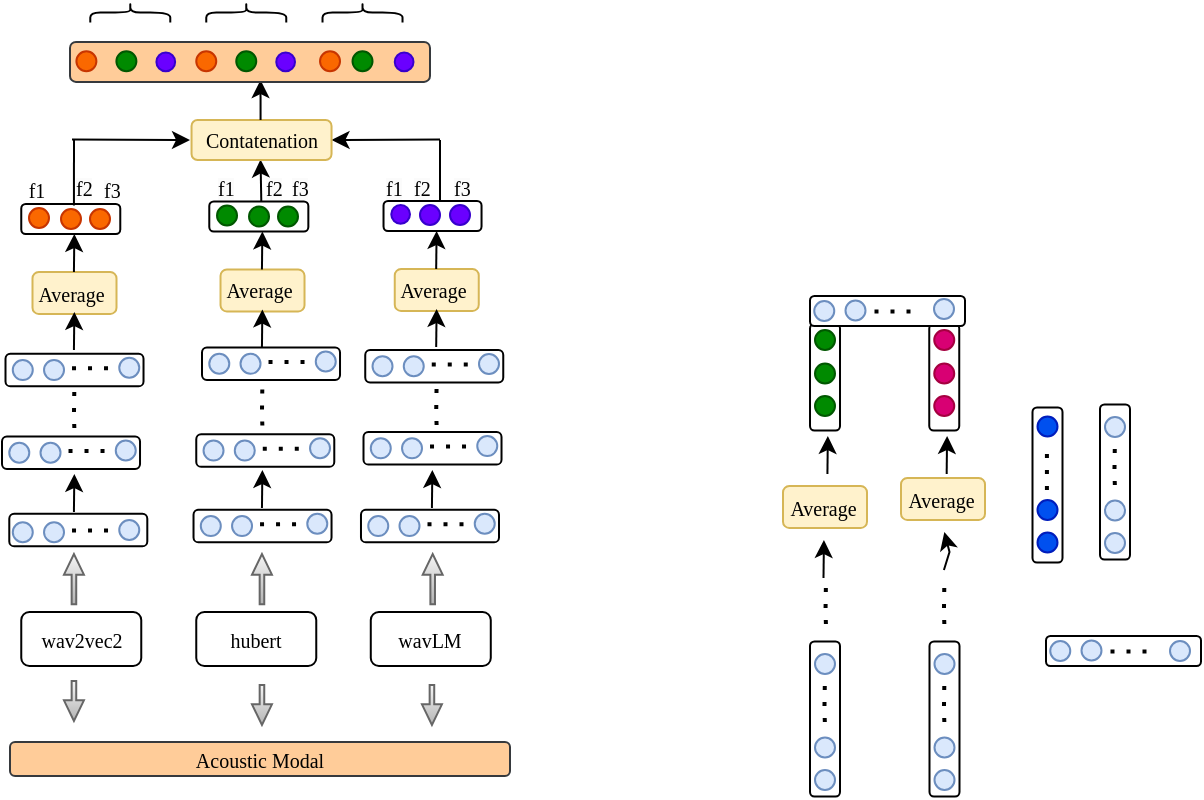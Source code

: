 <mxfile version="24.0.5" type="github">
  <diagram name="Page-1" id="3kp3wKmhMZSMGYWY6HW4">
    <mxGraphModel dx="1185" dy="662" grid="1" gridSize="10" guides="1" tooltips="1" connect="1" arrows="1" fold="1" page="1" pageScale="1" pageWidth="1169" pageHeight="827" math="0" shadow="0">
      <root>
        <mxCell id="0" />
        <mxCell id="1" parent="0" />
        <mxCell id="tpd2Hohb_Ew1OsaD90SN-1" value="&lt;font style=&quot;font-size: 10px;&quot; face=&quot;Georgia&quot;&gt;wav2vec2&lt;/font&gt;" style="rounded=1;whiteSpace=wrap;html=1;" vertex="1" parent="1">
          <mxGeometry x="165.63" y="526" width="60" height="27" as="geometry" />
        </mxCell>
        <mxCell id="tpd2Hohb_Ew1OsaD90SN-14" value="" style="rounded=1;whiteSpace=wrap;html=1;rotation=-90;" vertex="1" parent="1">
          <mxGeometry x="640" y="455" width="77.5" height="15" as="geometry" />
        </mxCell>
        <mxCell id="tpd2Hohb_Ew1OsaD90SN-15" value="" style="ellipse;whiteSpace=wrap;html=1;aspect=fixed;fillColor=#0050ef;strokeColor=#001DBC;fontColor=#ffffff;" vertex="1" parent="1">
          <mxGeometry x="673.75" y="428.25" width="10" height="10" as="geometry" />
        </mxCell>
        <mxCell id="tpd2Hohb_Ew1OsaD90SN-16" value="" style="ellipse;whiteSpace=wrap;html=1;aspect=fixed;fillColor=#0050ef;strokeColor=#001DBC;fontColor=#ffffff;" vertex="1" parent="1">
          <mxGeometry x="673.75" y="470" width="10" height="10" as="geometry" />
        </mxCell>
        <mxCell id="tpd2Hohb_Ew1OsaD90SN-17" value="" style="ellipse;whiteSpace=wrap;html=1;aspect=fixed;fillColor=#0050ef;strokeColor=#001DBC;fontColor=#ffffff;" vertex="1" parent="1">
          <mxGeometry x="673.75" y="486.25" width="10" height="10" as="geometry" />
        </mxCell>
        <mxCell id="tpd2Hohb_Ew1OsaD90SN-18" value="" style="endArrow=none;dashed=1;html=1;dashPattern=1 3;strokeWidth=2;rounded=0;" edge="1" parent="1">
          <mxGeometry width="50" height="50" relative="1" as="geometry">
            <mxPoint x="678.46" y="465" as="sourcePoint" />
            <mxPoint x="678.46" y="445" as="targetPoint" />
          </mxGeometry>
        </mxCell>
        <mxCell id="tpd2Hohb_Ew1OsaD90SN-35" value="" style="shape=flexArrow;endArrow=classic;html=1;rounded=0;startSize=2;endSize=3.109;targetPerimeterSpacing=0;sourcePerimeterSpacing=0;strokeWidth=1;fillColor=#f5f5f5;width=2.286;endWidth=6.694;strokeColor=#666666;gradientColor=#b3b3b3;" edge="1" parent="1">
          <mxGeometry width="50" height="50" relative="1" as="geometry">
            <mxPoint x="191.97" y="522.68" as="sourcePoint" />
            <mxPoint x="191.97" y="496.5" as="targetPoint" />
          </mxGeometry>
        </mxCell>
        <mxCell id="tpd2Hohb_Ew1OsaD90SN-38" value="" style="shape=flexArrow;endArrow=classic;html=1;rounded=0;startSize=2;endSize=3.109;targetPerimeterSpacing=0;sourcePerimeterSpacing=0;strokeWidth=1;fillColor=#f5f5f5;width=2.286;endWidth=6.694;strokeColor=#666666;gradientColor=#b3b3b3;" edge="1" parent="1">
          <mxGeometry width="50" height="50" relative="1" as="geometry">
            <mxPoint x="285.98" y="522.68" as="sourcePoint" />
            <mxPoint x="285.98" y="496.5" as="targetPoint" />
          </mxGeometry>
        </mxCell>
        <mxCell id="tpd2Hohb_Ew1OsaD90SN-39" value="" style="shape=flexArrow;endArrow=classic;html=1;rounded=0;startSize=2;endSize=3.109;targetPerimeterSpacing=0;sourcePerimeterSpacing=0;strokeWidth=1;fillColor=#f5f5f5;width=2.286;endWidth=6.694;strokeColor=#666666;gradientColor=#b3b3b3;" edge="1" parent="1">
          <mxGeometry width="50" height="50" relative="1" as="geometry">
            <mxPoint x="371.34" y="522.68" as="sourcePoint" />
            <mxPoint x="371.34" y="496.5" as="targetPoint" />
          </mxGeometry>
        </mxCell>
        <mxCell id="tpd2Hohb_Ew1OsaD90SN-46" value="" style="rounded=1;whiteSpace=wrap;html=1;rotation=-90;" vertex="1" parent="1">
          <mxGeometry x="673.75" y="453.5" width="77.5" height="15" as="geometry" />
        </mxCell>
        <mxCell id="tpd2Hohb_Ew1OsaD90SN-47" value="" style="ellipse;whiteSpace=wrap;html=1;aspect=fixed;fillColor=#dae8fc;strokeColor=#6c8ebf;" vertex="1" parent="1">
          <mxGeometry x="707.5" y="428.5" width="10" height="10" as="geometry" />
        </mxCell>
        <mxCell id="tpd2Hohb_Ew1OsaD90SN-48" value="" style="ellipse;whiteSpace=wrap;html=1;aspect=fixed;fillColor=#dae8fc;strokeColor=#6c8ebf;" vertex="1" parent="1">
          <mxGeometry x="707.5" y="470.25" width="10" height="10" as="geometry" />
        </mxCell>
        <mxCell id="tpd2Hohb_Ew1OsaD90SN-49" value="" style="ellipse;whiteSpace=wrap;html=1;aspect=fixed;fillColor=#dae8fc;strokeColor=#6c8ebf;" vertex="1" parent="1">
          <mxGeometry x="707.5" y="486.5" width="10" height="10" as="geometry" />
        </mxCell>
        <mxCell id="tpd2Hohb_Ew1OsaD90SN-50" value="" style="endArrow=none;dashed=1;html=1;dashPattern=1 3;strokeWidth=2;rounded=0;" edge="1" parent="1">
          <mxGeometry width="50" height="50" relative="1" as="geometry">
            <mxPoint x="712.42" y="462.5" as="sourcePoint" />
            <mxPoint x="712.42" y="442.5" as="targetPoint" />
            <Array as="points">
              <mxPoint x="712.21" y="456.5" />
            </Array>
          </mxGeometry>
        </mxCell>
        <mxCell id="tpd2Hohb_Ew1OsaD90SN-51" value="" style="rounded=1;whiteSpace=wrap;html=1;rotation=-90;" vertex="1" parent="1">
          <mxGeometry x="528.75" y="572" width="77.5" height="15" as="geometry" />
        </mxCell>
        <mxCell id="tpd2Hohb_Ew1OsaD90SN-52" value="" style="ellipse;whiteSpace=wrap;html=1;aspect=fixed;fillColor=#dae8fc;strokeColor=#6c8ebf;" vertex="1" parent="1">
          <mxGeometry x="562.5" y="547" width="10" height="10" as="geometry" />
        </mxCell>
        <mxCell id="tpd2Hohb_Ew1OsaD90SN-53" value="" style="ellipse;whiteSpace=wrap;html=1;aspect=fixed;fillColor=#dae8fc;strokeColor=#6c8ebf;" vertex="1" parent="1">
          <mxGeometry x="562.5" y="588.75" width="10" height="10" as="geometry" />
        </mxCell>
        <mxCell id="tpd2Hohb_Ew1OsaD90SN-54" value="" style="ellipse;whiteSpace=wrap;html=1;aspect=fixed;fillColor=#dae8fc;strokeColor=#6c8ebf;" vertex="1" parent="1">
          <mxGeometry x="562.5" y="605" width="10" height="10" as="geometry" />
        </mxCell>
        <mxCell id="tpd2Hohb_Ew1OsaD90SN-55" value="" style="endArrow=none;dashed=1;html=1;dashPattern=1 3;strokeWidth=2;rounded=0;" edge="1" parent="1">
          <mxGeometry width="50" height="50" relative="1" as="geometry">
            <mxPoint x="567.42" y="581" as="sourcePoint" />
            <mxPoint x="567.42" y="561" as="targetPoint" />
            <Array as="points">
              <mxPoint x="567.21" y="575" />
            </Array>
          </mxGeometry>
        </mxCell>
        <mxCell id="tpd2Hohb_Ew1OsaD90SN-56" value="" style="rounded=1;whiteSpace=wrap;html=1;rotation=-90;" vertex="1" parent="1">
          <mxGeometry x="588.5" y="572" width="77.5" height="15" as="geometry" />
        </mxCell>
        <mxCell id="tpd2Hohb_Ew1OsaD90SN-57" value="" style="ellipse;whiteSpace=wrap;html=1;aspect=fixed;fillColor=#dae8fc;strokeColor=#6c8ebf;" vertex="1" parent="1">
          <mxGeometry x="622.25" y="547" width="10" height="10" as="geometry" />
        </mxCell>
        <mxCell id="tpd2Hohb_Ew1OsaD90SN-58" value="" style="ellipse;whiteSpace=wrap;html=1;aspect=fixed;fillColor=#dae8fc;strokeColor=#6c8ebf;" vertex="1" parent="1">
          <mxGeometry x="622.25" y="588.75" width="10" height="10" as="geometry" />
        </mxCell>
        <mxCell id="tpd2Hohb_Ew1OsaD90SN-59" value="" style="ellipse;whiteSpace=wrap;html=1;aspect=fixed;fillColor=#dae8fc;strokeColor=#6c8ebf;" vertex="1" parent="1">
          <mxGeometry x="622.25" y="605" width="10" height="10" as="geometry" />
        </mxCell>
        <mxCell id="tpd2Hohb_Ew1OsaD90SN-60" value="" style="endArrow=none;dashed=1;html=1;dashPattern=1 3;strokeWidth=2;rounded=0;" edge="1" parent="1">
          <mxGeometry width="50" height="50" relative="1" as="geometry">
            <mxPoint x="627.17" y="581" as="sourcePoint" />
            <mxPoint x="627.17" y="561" as="targetPoint" />
            <Array as="points">
              <mxPoint x="626.96" y="575" />
            </Array>
          </mxGeometry>
        </mxCell>
        <mxCell id="tpd2Hohb_Ew1OsaD90SN-63" value="&lt;font style=&quot;font-size: 10px;&quot; face=&quot;Georgia&quot;&gt;Acoustic Modal&lt;/font&gt;" style="rounded=1;whiteSpace=wrap;html=1;fillColor=#ffcc99;strokeColor=#36393d;" vertex="1" parent="1">
          <mxGeometry x="160" y="591" width="250" height="17" as="geometry" />
        </mxCell>
        <mxCell id="tpd2Hohb_Ew1OsaD90SN-64" value="" style="shape=flexArrow;endArrow=classic;html=1;rounded=0;startSize=2;endSize=3.109;targetPerimeterSpacing=0;sourcePerimeterSpacing=0;strokeWidth=1;fillColor=#f5f5f5;width=2.286;endWidth=6.694;strokeColor=#666666;gradientColor=#b3b3b3;" edge="1" parent="1">
          <mxGeometry width="50" height="50" relative="1" as="geometry">
            <mxPoint x="191.97" y="560" as="sourcePoint" />
            <mxPoint x="191.97" y="581" as="targetPoint" />
          </mxGeometry>
        </mxCell>
        <mxCell id="tpd2Hohb_Ew1OsaD90SN-65" value="" style="shape=flexArrow;endArrow=classic;html=1;rounded=0;startSize=2;endSize=3.109;targetPerimeterSpacing=0;sourcePerimeterSpacing=0;strokeWidth=1;fillColor=#f5f5f5;width=2.286;endWidth=6.694;strokeColor=#666666;gradientColor=#b3b3b3;" edge="1" parent="1">
          <mxGeometry width="50" height="50" relative="1" as="geometry">
            <mxPoint x="285.98" y="562" as="sourcePoint" />
            <mxPoint x="285.98" y="583" as="targetPoint" />
          </mxGeometry>
        </mxCell>
        <mxCell id="tpd2Hohb_Ew1OsaD90SN-66" value="" style="shape=flexArrow;endArrow=classic;html=1;rounded=0;startSize=2;endSize=3.109;targetPerimeterSpacing=0;sourcePerimeterSpacing=0;strokeWidth=1;fillColor=#f5f5f5;width=2.286;endWidth=6.694;strokeColor=#666666;gradientColor=#b3b3b3;" edge="1" parent="1">
          <mxGeometry width="50" height="50" relative="1" as="geometry">
            <mxPoint x="370.97" y="562" as="sourcePoint" />
            <mxPoint x="370.97" y="583" as="targetPoint" />
          </mxGeometry>
        </mxCell>
        <mxCell id="tpd2Hohb_Ew1OsaD90SN-67" value="" style="endArrow=classic;html=1;rounded=0;" edge="1" parent="1">
          <mxGeometry width="50" height="50" relative="1" as="geometry">
            <mxPoint x="191.96" y="476" as="sourcePoint" />
            <mxPoint x="192.17" y="457" as="targetPoint" />
          </mxGeometry>
        </mxCell>
        <mxCell id="tpd2Hohb_Ew1OsaD90SN-70" value="" style="endArrow=none;dashed=1;html=1;dashPattern=1 3;strokeWidth=2;rounded=0;" edge="1" parent="1">
          <mxGeometry width="50" height="50" relative="1" as="geometry">
            <mxPoint x="192.17" y="434" as="sourcePoint" />
            <mxPoint x="192.17" y="414" as="targetPoint" />
            <Array as="points">
              <mxPoint x="191.96" y="428" />
            </Array>
          </mxGeometry>
        </mxCell>
        <mxCell id="tpd2Hohb_Ew1OsaD90SN-71" value="" style="endArrow=none;dashed=1;html=1;dashPattern=1 3;strokeWidth=2;rounded=0;" edge="1" parent="1">
          <mxGeometry width="50" height="50" relative="1" as="geometry">
            <mxPoint x="567.96" y="532" as="sourcePoint" />
            <mxPoint x="567.96" y="512" as="targetPoint" />
            <Array as="points">
              <mxPoint x="567.75" y="526" />
            </Array>
          </mxGeometry>
        </mxCell>
        <mxCell id="tpd2Hohb_Ew1OsaD90SN-72" value="" style="endArrow=none;dashed=1;html=1;dashPattern=1 3;strokeWidth=2;rounded=0;" edge="1" parent="1">
          <mxGeometry width="50" height="50" relative="1" as="geometry">
            <mxPoint x="627.17" y="532" as="sourcePoint" />
            <mxPoint x="627.17" y="512" as="targetPoint" />
            <Array as="points">
              <mxPoint x="626.96" y="526" />
            </Array>
          </mxGeometry>
        </mxCell>
        <mxCell id="tpd2Hohb_Ew1OsaD90SN-75" value="&lt;font style=&quot;font-size: 10px;&quot; face=&quot;Georgia&quot;&gt;Average&amp;nbsp;&lt;/font&gt;" style="rounded=1;whiteSpace=wrap;html=1;fillColor=#fff2cc;strokeColor=#d6b656;" vertex="1" parent="1">
          <mxGeometry x="171.25" y="356" width="42" height="21" as="geometry" />
        </mxCell>
        <mxCell id="tpd2Hohb_Ew1OsaD90SN-76" value="" style="endArrow=classic;html=1;rounded=0;" edge="1" parent="1">
          <mxGeometry width="50" height="50" relative="1" as="geometry">
            <mxPoint x="191.96" y="395" as="sourcePoint" />
            <mxPoint x="192.17" y="376" as="targetPoint" />
          </mxGeometry>
        </mxCell>
        <mxCell id="tpd2Hohb_Ew1OsaD90SN-77" value="" style="endArrow=classic;html=1;rounded=0;" edge="1" parent="1">
          <mxGeometry width="50" height="50" relative="1" as="geometry">
            <mxPoint x="566.75" y="509" as="sourcePoint" />
            <mxPoint x="566.96" y="490" as="targetPoint" />
          </mxGeometry>
        </mxCell>
        <mxCell id="tpd2Hohb_Ew1OsaD90SN-78" value="" style="endArrow=classic;html=1;rounded=0;" edge="1" parent="1">
          <mxGeometry width="50" height="50" relative="1" as="geometry">
            <mxPoint x="626.96" y="505" as="sourcePoint" />
            <mxPoint x="627.17" y="486" as="targetPoint" />
            <Array as="points">
              <mxPoint x="629.75" y="496" />
            </Array>
          </mxGeometry>
        </mxCell>
        <mxCell id="tpd2Hohb_Ew1OsaD90SN-79" value="&lt;font style=&quot;font-size: 10px;&quot; face=&quot;Georgia&quot;&gt;Average&amp;nbsp;&lt;/font&gt;" style="rounded=1;whiteSpace=wrap;html=1;fillColor=#fff2cc;strokeColor=#d6b656;" vertex="1" parent="1">
          <mxGeometry x="546.5" y="463" width="42" height="21" as="geometry" />
        </mxCell>
        <mxCell id="tpd2Hohb_Ew1OsaD90SN-80" value="&lt;font style=&quot;font-size: 10px;&quot; face=&quot;Georgia&quot;&gt;Average&amp;nbsp;&lt;/font&gt;" style="rounded=1;whiteSpace=wrap;html=1;fillColor=#fff2cc;strokeColor=#d6b656;" vertex="1" parent="1">
          <mxGeometry x="605.5" y="459" width="42" height="21" as="geometry" />
        </mxCell>
        <mxCell id="tpd2Hohb_Ew1OsaD90SN-86" value="" style="rounded=1;whiteSpace=wrap;html=1;rotation=-180;" vertex="1" parent="1">
          <mxGeometry x="165.63" y="322" width="49.51" height="15" as="geometry" />
        </mxCell>
        <mxCell id="tpd2Hohb_Ew1OsaD90SN-87" value="" style="ellipse;whiteSpace=wrap;html=1;aspect=fixed;fillColor=#fa6800;strokeColor=#C73500;fontColor=#000000;" vertex="1" parent="1">
          <mxGeometry x="200" y="324.5" width="10" height="10" as="geometry" />
        </mxCell>
        <mxCell id="tpd2Hohb_Ew1OsaD90SN-88" value="" style="ellipse;whiteSpace=wrap;html=1;aspect=fixed;fillColor=#fa6800;strokeColor=#C73500;fontColor=#000000;" vertex="1" parent="1">
          <mxGeometry x="185.5" y="324.5" width="10" height="10" as="geometry" />
        </mxCell>
        <mxCell id="tpd2Hohb_Ew1OsaD90SN-89" value="" style="ellipse;whiteSpace=wrap;html=1;aspect=fixed;fillColor=#fa6800;strokeColor=#C73500;fontColor=#000000;" vertex="1" parent="1">
          <mxGeometry x="169.5" y="324" width="10" height="10" as="geometry" />
        </mxCell>
        <mxCell id="tpd2Hohb_Ew1OsaD90SN-92" value="" style="endArrow=classic;html=1;rounded=0;" edge="1" parent="1">
          <mxGeometry width="50" height="50" relative="1" as="geometry">
            <mxPoint x="191.96" y="356" as="sourcePoint" />
            <mxPoint x="192.17" y="337" as="targetPoint" />
          </mxGeometry>
        </mxCell>
        <mxCell id="tpd2Hohb_Ew1OsaD90SN-93" value="" style="rounded=1;whiteSpace=wrap;html=1;rotation=-90;" vertex="1" parent="1">
          <mxGeometry x="540.88" y="401.13" width="53.25" height="15" as="geometry" />
        </mxCell>
        <mxCell id="tpd2Hohb_Ew1OsaD90SN-94" value="" style="ellipse;whiteSpace=wrap;html=1;aspect=fixed;fillColor=#008a00;strokeColor=#005700;fontColor=#ffffff;" vertex="1" parent="1">
          <mxGeometry x="562.5" y="385" width="10" height="10" as="geometry" />
        </mxCell>
        <mxCell id="tpd2Hohb_Ew1OsaD90SN-95" value="" style="ellipse;whiteSpace=wrap;html=1;aspect=fixed;fillColor=#008a00;strokeColor=#005700;fontColor=#ffffff;" vertex="1" parent="1">
          <mxGeometry x="562.5" y="401.75" width="10" height="10" as="geometry" />
        </mxCell>
        <mxCell id="tpd2Hohb_Ew1OsaD90SN-96" value="" style="ellipse;whiteSpace=wrap;html=1;aspect=fixed;fillColor=#008a00;strokeColor=#005700;fontColor=#ffffff;" vertex="1" parent="1">
          <mxGeometry x="562.5" y="418" width="10" height="10" as="geometry" />
        </mxCell>
        <mxCell id="tpd2Hohb_Ew1OsaD90SN-97" value="" style="endArrow=classic;html=1;rounded=0;" edge="1" parent="1">
          <mxGeometry width="50" height="50" relative="1" as="geometry">
            <mxPoint x="568.71" y="457" as="sourcePoint" />
            <mxPoint x="568.92" y="438" as="targetPoint" />
          </mxGeometry>
        </mxCell>
        <mxCell id="tpd2Hohb_Ew1OsaD90SN-98" value="" style="rounded=1;whiteSpace=wrap;html=1;rotation=-90;" vertex="1" parent="1">
          <mxGeometry x="600.5" y="401.13" width="53.25" height="15" as="geometry" />
        </mxCell>
        <mxCell id="tpd2Hohb_Ew1OsaD90SN-99" value="" style="ellipse;whiteSpace=wrap;html=1;aspect=fixed;fillColor=#d80073;strokeColor=#A50040;fontColor=#ffffff;" vertex="1" parent="1">
          <mxGeometry x="622.12" y="385" width="10" height="10" as="geometry" />
        </mxCell>
        <mxCell id="tpd2Hohb_Ew1OsaD90SN-100" value="" style="ellipse;whiteSpace=wrap;html=1;aspect=fixed;fillColor=#d80073;strokeColor=#A50040;fontColor=#ffffff;" vertex="1" parent="1">
          <mxGeometry x="622.12" y="401.75" width="10" height="10" as="geometry" />
        </mxCell>
        <mxCell id="tpd2Hohb_Ew1OsaD90SN-101" value="" style="ellipse;whiteSpace=wrap;html=1;aspect=fixed;fillColor=#d80073;strokeColor=#A50040;fontColor=#ffffff;" vertex="1" parent="1">
          <mxGeometry x="622.12" y="418" width="10" height="10" as="geometry" />
        </mxCell>
        <mxCell id="tpd2Hohb_Ew1OsaD90SN-102" value="" style="endArrow=classic;html=1;rounded=0;" edge="1" parent="1">
          <mxGeometry width="50" height="50" relative="1" as="geometry">
            <mxPoint x="628.33" y="457" as="sourcePoint" />
            <mxPoint x="628.54" y="438" as="targetPoint" />
          </mxGeometry>
        </mxCell>
        <mxCell id="tpd2Hohb_Ew1OsaD90SN-128" value="&lt;font style=&quot;font-size: 10px;&quot; face=&quot;Georgia&quot;&gt;hubert&lt;/font&gt;" style="rounded=1;whiteSpace=wrap;html=1;" vertex="1" parent="1">
          <mxGeometry x="253.13" y="526" width="60" height="27" as="geometry" />
        </mxCell>
        <mxCell id="tpd2Hohb_Ew1OsaD90SN-129" value="&lt;font style=&quot;font-size: 10px;&quot; face=&quot;Georgia&quot;&gt;wavLM&lt;/font&gt;" style="rounded=1;whiteSpace=wrap;html=1;" vertex="1" parent="1">
          <mxGeometry x="340.39" y="526" width="60" height="27" as="geometry" />
        </mxCell>
        <mxCell id="tpd2Hohb_Ew1OsaD90SN-135" value="" style="rounded=1;whiteSpace=wrap;html=1;rotation=0;" vertex="1" parent="1">
          <mxGeometry x="678" y="538" width="77.5" height="15" as="geometry" />
        </mxCell>
        <mxCell id="tpd2Hohb_Ew1OsaD90SN-136" value="" style="ellipse;whiteSpace=wrap;html=1;aspect=fixed;fillColor=#dae8fc;strokeColor=#6c8ebf;" vertex="1" parent="1">
          <mxGeometry x="740" y="540.5" width="10" height="10" as="geometry" />
        </mxCell>
        <mxCell id="tpd2Hohb_Ew1OsaD90SN-137" value="" style="ellipse;whiteSpace=wrap;html=1;aspect=fixed;fillColor=#dae8fc;strokeColor=#6c8ebf;" vertex="1" parent="1">
          <mxGeometry x="695.75" y="540.25" width="10" height="10" as="geometry" />
        </mxCell>
        <mxCell id="tpd2Hohb_Ew1OsaD90SN-138" value="" style="ellipse;whiteSpace=wrap;html=1;aspect=fixed;fillColor=#dae8fc;strokeColor=#6c8ebf;" vertex="1" parent="1">
          <mxGeometry x="680.13" y="540.5" width="10" height="10" as="geometry" />
        </mxCell>
        <mxCell id="tpd2Hohb_Ew1OsaD90SN-139" value="" style="endArrow=none;dashed=1;html=1;dashPattern=1 3;strokeWidth=2;rounded=0;" edge="1" parent="1">
          <mxGeometry width="50" height="50" relative="1" as="geometry">
            <mxPoint x="728.25" y="545.71" as="sourcePoint" />
            <mxPoint x="708.25" y="545.71" as="targetPoint" />
            <Array as="points">
              <mxPoint x="728.25" y="545.21" />
            </Array>
          </mxGeometry>
        </mxCell>
        <mxCell id="tpd2Hohb_Ew1OsaD90SN-141" value="" style="endArrow=none;dashed=1;html=1;dashPattern=1 3;strokeWidth=2;rounded=0;" edge="1" parent="1">
          <mxGeometry width="50" height="50" relative="1" as="geometry">
            <mxPoint x="286.18" y="432.75" as="sourcePoint" />
            <mxPoint x="286.18" y="412.75" as="targetPoint" />
            <Array as="points">
              <mxPoint x="285.97" y="426.75" />
            </Array>
          </mxGeometry>
        </mxCell>
        <mxCell id="tpd2Hohb_Ew1OsaD90SN-142" value="&lt;font style=&quot;font-size: 10px;&quot; face=&quot;Georgia&quot;&gt;Average&amp;nbsp;&lt;/font&gt;" style="rounded=1;whiteSpace=wrap;html=1;fillColor=#fff2cc;strokeColor=#d6b656;" vertex="1" parent="1">
          <mxGeometry x="265.26" y="354.75" width="42" height="21" as="geometry" />
        </mxCell>
        <mxCell id="tpd2Hohb_Ew1OsaD90SN-143" value="" style="endArrow=classic;html=1;rounded=0;" edge="1" parent="1">
          <mxGeometry width="50" height="50" relative="1" as="geometry">
            <mxPoint x="285.97" y="393.75" as="sourcePoint" />
            <mxPoint x="286.18" y="374.75" as="targetPoint" />
          </mxGeometry>
        </mxCell>
        <mxCell id="tpd2Hohb_Ew1OsaD90SN-144" value="" style="rounded=1;whiteSpace=wrap;html=1;rotation=-180;" vertex="1" parent="1">
          <mxGeometry x="259.64" y="320.75" width="49.53" height="15" as="geometry" />
        </mxCell>
        <mxCell id="tpd2Hohb_Ew1OsaD90SN-145" value="" style="ellipse;whiteSpace=wrap;html=1;aspect=fixed;fillColor=#008a00;strokeColor=#005700;fontColor=#ffffff;" vertex="1" parent="1">
          <mxGeometry x="294" y="323.25" width="10" height="10" as="geometry" />
        </mxCell>
        <mxCell id="tpd2Hohb_Ew1OsaD90SN-146" value="" style="ellipse;whiteSpace=wrap;html=1;aspect=fixed;fillColor=#008a00;strokeColor=#005700;fontColor=#ffffff;" vertex="1" parent="1">
          <mxGeometry x="279.51" y="323.25" width="10" height="10" as="geometry" />
        </mxCell>
        <mxCell id="tpd2Hohb_Ew1OsaD90SN-147" value="" style="ellipse;whiteSpace=wrap;html=1;aspect=fixed;fillColor=#008a00;strokeColor=#005700;fontColor=#ffffff;" vertex="1" parent="1">
          <mxGeometry x="263.51" y="322.75" width="10" height="10" as="geometry" />
        </mxCell>
        <mxCell id="tpd2Hohb_Ew1OsaD90SN-148" value="" style="endArrow=classic;html=1;rounded=0;" edge="1" parent="1">
          <mxGeometry width="50" height="50" relative="1" as="geometry">
            <mxPoint x="285.97" y="354.75" as="sourcePoint" />
            <mxPoint x="286.18" y="335.75" as="targetPoint" />
          </mxGeometry>
        </mxCell>
        <mxCell id="tpd2Hohb_Ew1OsaD90SN-154" value="" style="rounded=1;whiteSpace=wrap;html=1;rotation=0;" vertex="1" parent="1">
          <mxGeometry x="256" y="393.75" width="69.01" height="16.25" as="geometry" />
        </mxCell>
        <mxCell id="tpd2Hohb_Ew1OsaD90SN-155" value="" style="ellipse;whiteSpace=wrap;html=1;aspect=fixed;fillColor=#dae8fc;strokeColor=#6c8ebf;" vertex="1" parent="1">
          <mxGeometry x="312.88" y="395.75" width="10" height="10" as="geometry" />
        </mxCell>
        <mxCell id="tpd2Hohb_Ew1OsaD90SN-156" value="" style="ellipse;whiteSpace=wrap;html=1;aspect=fixed;fillColor=#dae8fc;strokeColor=#6c8ebf;" vertex="1" parent="1">
          <mxGeometry x="275.26" y="396.88" width="10" height="10" as="geometry" />
        </mxCell>
        <mxCell id="tpd2Hohb_Ew1OsaD90SN-157" value="" style="ellipse;whiteSpace=wrap;html=1;aspect=fixed;fillColor=#dae8fc;strokeColor=#6c8ebf;" vertex="1" parent="1">
          <mxGeometry x="259.64" y="396.88" width="10" height="10" as="geometry" />
        </mxCell>
        <mxCell id="tpd2Hohb_Ew1OsaD90SN-158" value="" style="endArrow=none;dashed=1;html=1;dashPattern=1 3;strokeWidth=2;rounded=0;" edge="1" parent="1">
          <mxGeometry width="50" height="50" relative="1" as="geometry">
            <mxPoint x="307.26" y="400.96" as="sourcePoint" />
            <mxPoint x="287.26" y="400.96" as="targetPoint" />
            <Array as="points">
              <mxPoint x="307.26" y="400.46" />
            </Array>
          </mxGeometry>
        </mxCell>
        <mxCell id="tpd2Hohb_Ew1OsaD90SN-161" value="" style="endArrow=none;dashed=1;html=1;dashPattern=1 3;strokeWidth=2;rounded=0;" edge="1" parent="1">
          <mxGeometry width="50" height="50" relative="1" as="geometry">
            <mxPoint x="373.3" y="432.5" as="sourcePoint" />
            <mxPoint x="373.3" y="412.5" as="targetPoint" />
            <Array as="points">
              <mxPoint x="373.09" y="426.5" />
            </Array>
          </mxGeometry>
        </mxCell>
        <mxCell id="tpd2Hohb_Ew1OsaD90SN-162" value="&lt;font style=&quot;font-size: 10px;&quot; face=&quot;Georgia&quot;&gt;Average&amp;nbsp;&lt;/font&gt;" style="rounded=1;whiteSpace=wrap;html=1;fillColor=#fff2cc;strokeColor=#d6b656;" vertex="1" parent="1">
          <mxGeometry x="352.38" y="354.5" width="42" height="21" as="geometry" />
        </mxCell>
        <mxCell id="tpd2Hohb_Ew1OsaD90SN-163" value="" style="endArrow=classic;html=1;rounded=0;" edge="1" parent="1">
          <mxGeometry width="50" height="50" relative="1" as="geometry">
            <mxPoint x="373.09" y="393.5" as="sourcePoint" />
            <mxPoint x="373.3" y="374.5" as="targetPoint" />
          </mxGeometry>
        </mxCell>
        <mxCell id="tpd2Hohb_Ew1OsaD90SN-164" value="" style="rounded=1;whiteSpace=wrap;html=1;rotation=-180;" vertex="1" parent="1">
          <mxGeometry x="346.76" y="320.5" width="49.01" height="15" as="geometry" />
        </mxCell>
        <mxCell id="tpd2Hohb_Ew1OsaD90SN-165" value="" style="ellipse;whiteSpace=wrap;html=1;aspect=fixed;fillColor=#6a00ff;strokeColor=#3700CC;fontColor=#ffffff;" vertex="1" parent="1">
          <mxGeometry x="380" y="322.5" width="10" height="10" as="geometry" />
        </mxCell>
        <mxCell id="tpd2Hohb_Ew1OsaD90SN-166" value="" style="ellipse;whiteSpace=wrap;html=1;aspect=fixed;fillColor=#6a00ff;strokeColor=#3700CC;fontColor=#ffffff;" vertex="1" parent="1">
          <mxGeometry x="365" y="322.5" width="10" height="10" as="geometry" />
        </mxCell>
        <mxCell id="tpd2Hohb_Ew1OsaD90SN-167" value="" style="ellipse;whiteSpace=wrap;html=1;aspect=fixed;fillColor=#6a00ff;strokeColor=#3700CC;fontColor=#ffffff;" vertex="1" parent="1">
          <mxGeometry x="350.63" y="322.5" width="9.37" height="9.37" as="geometry" />
        </mxCell>
        <mxCell id="tpd2Hohb_Ew1OsaD90SN-168" value="" style="endArrow=classic;html=1;rounded=0;" edge="1" parent="1">
          <mxGeometry width="50" height="50" relative="1" as="geometry">
            <mxPoint x="373.09" y="354.5" as="sourcePoint" />
            <mxPoint x="373.3" y="335.5" as="targetPoint" />
          </mxGeometry>
        </mxCell>
        <mxCell id="tpd2Hohb_Ew1OsaD90SN-174" value="" style="rounded=1;whiteSpace=wrap;html=1;rotation=0;" vertex="1" parent="1">
          <mxGeometry x="560" y="368" width="77.5" height="15" as="geometry" />
        </mxCell>
        <mxCell id="tpd2Hohb_Ew1OsaD90SN-175" value="" style="ellipse;whiteSpace=wrap;html=1;aspect=fixed;fillColor=#dae8fc;strokeColor=#6c8ebf;" vertex="1" parent="1">
          <mxGeometry x="622" y="369.5" width="10" height="10" as="geometry" />
        </mxCell>
        <mxCell id="tpd2Hohb_Ew1OsaD90SN-176" value="" style="ellipse;whiteSpace=wrap;html=1;aspect=fixed;fillColor=#dae8fc;strokeColor=#6c8ebf;" vertex="1" parent="1">
          <mxGeometry x="577.75" y="370.25" width="10" height="10" as="geometry" />
        </mxCell>
        <mxCell id="tpd2Hohb_Ew1OsaD90SN-177" value="" style="ellipse;whiteSpace=wrap;html=1;aspect=fixed;fillColor=#dae8fc;strokeColor=#6c8ebf;" vertex="1" parent="1">
          <mxGeometry x="562.13" y="370.5" width="10" height="10" as="geometry" />
        </mxCell>
        <mxCell id="tpd2Hohb_Ew1OsaD90SN-178" value="" style="endArrow=none;dashed=1;html=1;dashPattern=1 3;strokeWidth=2;rounded=0;" edge="1" parent="1">
          <mxGeometry width="50" height="50" relative="1" as="geometry">
            <mxPoint x="610.25" y="375.71" as="sourcePoint" />
            <mxPoint x="590.25" y="375.71" as="targetPoint" />
            <Array as="points">
              <mxPoint x="610.25" y="375.21" />
            </Array>
          </mxGeometry>
        </mxCell>
        <mxCell id="tpd2Hohb_Ew1OsaD90SN-179" value="" style="endArrow=classic;html=1;rounded=0;" edge="1" parent="1">
          <mxGeometry width="50" height="50" relative="1" as="geometry">
            <mxPoint x="285.98" y="474" as="sourcePoint" />
            <mxPoint x="286.19" y="455" as="targetPoint" />
          </mxGeometry>
        </mxCell>
        <mxCell id="tpd2Hohb_Ew1OsaD90SN-180" value="" style="endArrow=classic;html=1;rounded=0;" edge="1" parent="1">
          <mxGeometry width="50" height="50" relative="1" as="geometry">
            <mxPoint x="370.96" y="474" as="sourcePoint" />
            <mxPoint x="371.17" y="455" as="targetPoint" />
          </mxGeometry>
        </mxCell>
        <mxCell id="tpd2Hohb_Ew1OsaD90SN-186" value="" style="rounded=1;whiteSpace=wrap;html=1;rotation=0;" vertex="1" parent="1">
          <mxGeometry x="157.75" y="396.88" width="69.01" height="16.25" as="geometry" />
        </mxCell>
        <mxCell id="tpd2Hohb_Ew1OsaD90SN-187" value="" style="ellipse;whiteSpace=wrap;html=1;aspect=fixed;fillColor=#dae8fc;strokeColor=#6c8ebf;" vertex="1" parent="1">
          <mxGeometry x="214.63" y="398.88" width="10" height="10" as="geometry" />
        </mxCell>
        <mxCell id="tpd2Hohb_Ew1OsaD90SN-188" value="" style="ellipse;whiteSpace=wrap;html=1;aspect=fixed;fillColor=#dae8fc;strokeColor=#6c8ebf;" vertex="1" parent="1">
          <mxGeometry x="177.01" y="400.01" width="10" height="10" as="geometry" />
        </mxCell>
        <mxCell id="tpd2Hohb_Ew1OsaD90SN-189" value="" style="ellipse;whiteSpace=wrap;html=1;aspect=fixed;fillColor=#dae8fc;strokeColor=#6c8ebf;" vertex="1" parent="1">
          <mxGeometry x="161.39" y="400.01" width="10" height="10" as="geometry" />
        </mxCell>
        <mxCell id="tpd2Hohb_Ew1OsaD90SN-190" value="" style="endArrow=none;dashed=1;html=1;dashPattern=1 3;strokeWidth=2;rounded=0;" edge="1" parent="1">
          <mxGeometry width="50" height="50" relative="1" as="geometry">
            <mxPoint x="209.01" y="404.09" as="sourcePoint" />
            <mxPoint x="189.01" y="404.09" as="targetPoint" />
            <Array as="points">
              <mxPoint x="209.01" y="403.59" />
            </Array>
          </mxGeometry>
        </mxCell>
        <mxCell id="tpd2Hohb_Ew1OsaD90SN-191" value="" style="rounded=1;whiteSpace=wrap;html=1;rotation=0;" vertex="1" parent="1">
          <mxGeometry x="337.62" y="395" width="69.01" height="16.25" as="geometry" />
        </mxCell>
        <mxCell id="tpd2Hohb_Ew1OsaD90SN-192" value="" style="ellipse;whiteSpace=wrap;html=1;aspect=fixed;fillColor=#dae8fc;strokeColor=#6c8ebf;" vertex="1" parent="1">
          <mxGeometry x="394.5" y="397" width="10" height="10" as="geometry" />
        </mxCell>
        <mxCell id="tpd2Hohb_Ew1OsaD90SN-193" value="" style="ellipse;whiteSpace=wrap;html=1;aspect=fixed;fillColor=#dae8fc;strokeColor=#6c8ebf;" vertex="1" parent="1">
          <mxGeometry x="356.88" y="398.13" width="10" height="10" as="geometry" />
        </mxCell>
        <mxCell id="tpd2Hohb_Ew1OsaD90SN-194" value="" style="ellipse;whiteSpace=wrap;html=1;aspect=fixed;fillColor=#dae8fc;strokeColor=#6c8ebf;" vertex="1" parent="1">
          <mxGeometry x="341.26" y="398.13" width="10" height="10" as="geometry" />
        </mxCell>
        <mxCell id="tpd2Hohb_Ew1OsaD90SN-195" value="" style="endArrow=none;dashed=1;html=1;dashPattern=1 3;strokeWidth=2;rounded=0;" edge="1" parent="1">
          <mxGeometry width="50" height="50" relative="1" as="geometry">
            <mxPoint x="388.88" y="402.21" as="sourcePoint" />
            <mxPoint x="368.88" y="402.21" as="targetPoint" />
            <Array as="points">
              <mxPoint x="388.88" y="401.71" />
            </Array>
          </mxGeometry>
        </mxCell>
        <mxCell id="tpd2Hohb_Ew1OsaD90SN-196" value="" style="rounded=1;whiteSpace=wrap;html=1;rotation=0;" vertex="1" parent="1">
          <mxGeometry x="156" y="438.25" width="69.01" height="16.25" as="geometry" />
        </mxCell>
        <mxCell id="tpd2Hohb_Ew1OsaD90SN-197" value="" style="ellipse;whiteSpace=wrap;html=1;aspect=fixed;fillColor=#dae8fc;strokeColor=#6c8ebf;" vertex="1" parent="1">
          <mxGeometry x="212.88" y="440.25" width="10" height="10" as="geometry" />
        </mxCell>
        <mxCell id="tpd2Hohb_Ew1OsaD90SN-198" value="" style="ellipse;whiteSpace=wrap;html=1;aspect=fixed;fillColor=#dae8fc;strokeColor=#6c8ebf;" vertex="1" parent="1">
          <mxGeometry x="175.26" y="441.38" width="10" height="10" as="geometry" />
        </mxCell>
        <mxCell id="tpd2Hohb_Ew1OsaD90SN-199" value="" style="ellipse;whiteSpace=wrap;html=1;aspect=fixed;fillColor=#dae8fc;strokeColor=#6c8ebf;" vertex="1" parent="1">
          <mxGeometry x="159.64" y="441.38" width="10" height="10" as="geometry" />
        </mxCell>
        <mxCell id="tpd2Hohb_Ew1OsaD90SN-200" value="" style="endArrow=none;dashed=1;html=1;dashPattern=1 3;strokeWidth=2;rounded=0;" edge="1" parent="1">
          <mxGeometry width="50" height="50" relative="1" as="geometry">
            <mxPoint x="207.26" y="445.46" as="sourcePoint" />
            <mxPoint x="187.26" y="445.46" as="targetPoint" />
            <Array as="points">
              <mxPoint x="207.26" y="444.96" />
            </Array>
          </mxGeometry>
        </mxCell>
        <mxCell id="tpd2Hohb_Ew1OsaD90SN-201" value="" style="rounded=1;whiteSpace=wrap;html=1;rotation=0;" vertex="1" parent="1">
          <mxGeometry x="253.13" y="437.13" width="69.01" height="16.25" as="geometry" />
        </mxCell>
        <mxCell id="tpd2Hohb_Ew1OsaD90SN-202" value="" style="ellipse;whiteSpace=wrap;html=1;aspect=fixed;fillColor=#dae8fc;strokeColor=#6c8ebf;" vertex="1" parent="1">
          <mxGeometry x="310.01" y="439.13" width="10" height="10" as="geometry" />
        </mxCell>
        <mxCell id="tpd2Hohb_Ew1OsaD90SN-203" value="" style="ellipse;whiteSpace=wrap;html=1;aspect=fixed;fillColor=#dae8fc;strokeColor=#6c8ebf;" vertex="1" parent="1">
          <mxGeometry x="272.39" y="440.26" width="10" height="10" as="geometry" />
        </mxCell>
        <mxCell id="tpd2Hohb_Ew1OsaD90SN-204" value="" style="ellipse;whiteSpace=wrap;html=1;aspect=fixed;fillColor=#dae8fc;strokeColor=#6c8ebf;" vertex="1" parent="1">
          <mxGeometry x="256.77" y="440.26" width="10" height="10" as="geometry" />
        </mxCell>
        <mxCell id="tpd2Hohb_Ew1OsaD90SN-205" value="" style="endArrow=none;dashed=1;html=1;dashPattern=1 3;strokeWidth=2;rounded=0;" edge="1" parent="1">
          <mxGeometry width="50" height="50" relative="1" as="geometry">
            <mxPoint x="304.39" y="444.34" as="sourcePoint" />
            <mxPoint x="284.39" y="444.34" as="targetPoint" />
            <Array as="points">
              <mxPoint x="304.39" y="443.84" />
            </Array>
          </mxGeometry>
        </mxCell>
        <mxCell id="tpd2Hohb_Ew1OsaD90SN-206" value="" style="rounded=1;whiteSpace=wrap;html=1;rotation=0;" vertex="1" parent="1">
          <mxGeometry x="336.75" y="436.01" width="69.01" height="16.25" as="geometry" />
        </mxCell>
        <mxCell id="tpd2Hohb_Ew1OsaD90SN-207" value="" style="ellipse;whiteSpace=wrap;html=1;aspect=fixed;fillColor=#dae8fc;strokeColor=#6c8ebf;" vertex="1" parent="1">
          <mxGeometry x="393.63" y="438.01" width="10" height="10" as="geometry" />
        </mxCell>
        <mxCell id="tpd2Hohb_Ew1OsaD90SN-208" value="" style="ellipse;whiteSpace=wrap;html=1;aspect=fixed;fillColor=#dae8fc;strokeColor=#6c8ebf;" vertex="1" parent="1">
          <mxGeometry x="356.01" y="439.14" width="10" height="10" as="geometry" />
        </mxCell>
        <mxCell id="tpd2Hohb_Ew1OsaD90SN-209" value="" style="ellipse;whiteSpace=wrap;html=1;aspect=fixed;fillColor=#dae8fc;strokeColor=#6c8ebf;" vertex="1" parent="1">
          <mxGeometry x="340.39" y="439.14" width="10" height="10" as="geometry" />
        </mxCell>
        <mxCell id="tpd2Hohb_Ew1OsaD90SN-210" value="" style="endArrow=none;dashed=1;html=1;dashPattern=1 3;strokeWidth=2;rounded=0;" edge="1" parent="1">
          <mxGeometry width="50" height="50" relative="1" as="geometry">
            <mxPoint x="388.01" y="443.22" as="sourcePoint" />
            <mxPoint x="368.01" y="443.22" as="targetPoint" />
            <Array as="points">
              <mxPoint x="388.01" y="442.72" />
            </Array>
          </mxGeometry>
        </mxCell>
        <mxCell id="tpd2Hohb_Ew1OsaD90SN-211" value="" style="rounded=1;whiteSpace=wrap;html=1;rotation=0;" vertex="1" parent="1">
          <mxGeometry x="159.64" y="476.88" width="69.01" height="16.25" as="geometry" />
        </mxCell>
        <mxCell id="tpd2Hohb_Ew1OsaD90SN-212" value="" style="ellipse;whiteSpace=wrap;html=1;aspect=fixed;fillColor=#dae8fc;strokeColor=#6c8ebf;" vertex="1" parent="1">
          <mxGeometry x="214.63" y="480" width="10" height="10" as="geometry" />
        </mxCell>
        <mxCell id="tpd2Hohb_Ew1OsaD90SN-213" value="" style="ellipse;whiteSpace=wrap;html=1;aspect=fixed;fillColor=#dae8fc;strokeColor=#6c8ebf;" vertex="1" parent="1">
          <mxGeometry x="177.01" y="481.13" width="10" height="10" as="geometry" />
        </mxCell>
        <mxCell id="tpd2Hohb_Ew1OsaD90SN-214" value="" style="ellipse;whiteSpace=wrap;html=1;aspect=fixed;fillColor=#dae8fc;strokeColor=#6c8ebf;" vertex="1" parent="1">
          <mxGeometry x="161.39" y="481.13" width="10" height="10" as="geometry" />
        </mxCell>
        <mxCell id="tpd2Hohb_Ew1OsaD90SN-215" value="" style="endArrow=none;dashed=1;html=1;dashPattern=1 3;strokeWidth=2;rounded=0;" edge="1" parent="1">
          <mxGeometry width="50" height="50" relative="1" as="geometry">
            <mxPoint x="209.01" y="485.21" as="sourcePoint" />
            <mxPoint x="189.01" y="485.21" as="targetPoint" />
            <Array as="points">
              <mxPoint x="209.01" y="484.71" />
            </Array>
          </mxGeometry>
        </mxCell>
        <mxCell id="tpd2Hohb_Ew1OsaD90SN-216" value="" style="rounded=1;whiteSpace=wrap;html=1;rotation=0;" vertex="1" parent="1">
          <mxGeometry x="251.76" y="474.88" width="69.01" height="16.25" as="geometry" />
        </mxCell>
        <mxCell id="tpd2Hohb_Ew1OsaD90SN-217" value="" style="ellipse;whiteSpace=wrap;html=1;aspect=fixed;fillColor=#dae8fc;strokeColor=#6c8ebf;" vertex="1" parent="1">
          <mxGeometry x="308.64" y="476.88" width="10" height="10" as="geometry" />
        </mxCell>
        <mxCell id="tpd2Hohb_Ew1OsaD90SN-218" value="" style="ellipse;whiteSpace=wrap;html=1;aspect=fixed;fillColor=#dae8fc;strokeColor=#6c8ebf;" vertex="1" parent="1">
          <mxGeometry x="271.02" y="478.01" width="10" height="10" as="geometry" />
        </mxCell>
        <mxCell id="tpd2Hohb_Ew1OsaD90SN-219" value="" style="ellipse;whiteSpace=wrap;html=1;aspect=fixed;fillColor=#dae8fc;strokeColor=#6c8ebf;" vertex="1" parent="1">
          <mxGeometry x="255.4" y="478.01" width="10" height="10" as="geometry" />
        </mxCell>
        <mxCell id="tpd2Hohb_Ew1OsaD90SN-220" value="" style="endArrow=none;dashed=1;html=1;dashPattern=1 3;strokeWidth=2;rounded=0;" edge="1" parent="1">
          <mxGeometry width="50" height="50" relative="1" as="geometry">
            <mxPoint x="303.02" y="482.09" as="sourcePoint" />
            <mxPoint x="283.02" y="482.09" as="targetPoint" />
            <Array as="points">
              <mxPoint x="303.02" y="481.59" />
            </Array>
          </mxGeometry>
        </mxCell>
        <mxCell id="tpd2Hohb_Ew1OsaD90SN-221" value="" style="rounded=1;whiteSpace=wrap;html=1;rotation=0;" vertex="1" parent="1">
          <mxGeometry x="335.49" y="474.88" width="69.01" height="16.25" as="geometry" />
        </mxCell>
        <mxCell id="tpd2Hohb_Ew1OsaD90SN-222" value="" style="ellipse;whiteSpace=wrap;html=1;aspect=fixed;fillColor=#dae8fc;strokeColor=#6c8ebf;" vertex="1" parent="1">
          <mxGeometry x="392.37" y="476.88" width="10" height="10" as="geometry" />
        </mxCell>
        <mxCell id="tpd2Hohb_Ew1OsaD90SN-223" value="" style="ellipse;whiteSpace=wrap;html=1;aspect=fixed;fillColor=#dae8fc;strokeColor=#6c8ebf;" vertex="1" parent="1">
          <mxGeometry x="354.75" y="478.01" width="10" height="10" as="geometry" />
        </mxCell>
        <mxCell id="tpd2Hohb_Ew1OsaD90SN-224" value="" style="ellipse;whiteSpace=wrap;html=1;aspect=fixed;fillColor=#dae8fc;strokeColor=#6c8ebf;" vertex="1" parent="1">
          <mxGeometry x="339.13" y="478.01" width="10" height="10" as="geometry" />
        </mxCell>
        <mxCell id="tpd2Hohb_Ew1OsaD90SN-225" value="" style="endArrow=none;dashed=1;html=1;dashPattern=1 3;strokeWidth=2;rounded=0;" edge="1" parent="1">
          <mxGeometry width="50" height="50" relative="1" as="geometry">
            <mxPoint x="386.75" y="482.09" as="sourcePoint" />
            <mxPoint x="366.75" y="482.09" as="targetPoint" />
            <Array as="points">
              <mxPoint x="386.75" y="481.59" />
            </Array>
          </mxGeometry>
        </mxCell>
        <mxCell id="tpd2Hohb_Ew1OsaD90SN-230" value="" style="endArrow=none;html=1;rounded=0;" edge="1" parent="1">
          <mxGeometry width="50" height="50" relative="1" as="geometry">
            <mxPoint x="191.96" y="322.75" as="sourcePoint" />
            <mxPoint x="192" y="290" as="targetPoint" />
          </mxGeometry>
        </mxCell>
        <mxCell id="tpd2Hohb_Ew1OsaD90SN-237" value="" style="endArrow=classic;html=1;rounded=0;entryX=1;entryY=0.5;entryDx=0;entryDy=0;" edge="1" parent="1" target="tpd2Hohb_Ew1OsaD90SN-243">
          <mxGeometry width="50" height="50" relative="1" as="geometry">
            <mxPoint x="375" y="289.71" as="sourcePoint" />
            <mxPoint x="325" y="289.71" as="targetPoint" />
          </mxGeometry>
        </mxCell>
        <mxCell id="tpd2Hohb_Ew1OsaD90SN-238" value="" style="endArrow=none;html=1;rounded=0;" edge="1" parent="1">
          <mxGeometry width="50" height="50" relative="1" as="geometry">
            <mxPoint x="375" y="320.5" as="sourcePoint" />
            <mxPoint x="375" y="290" as="targetPoint" />
          </mxGeometry>
        </mxCell>
        <mxCell id="tpd2Hohb_Ew1OsaD90SN-239" value="" style="endArrow=classic;html=1;rounded=0;" edge="1" parent="1">
          <mxGeometry width="50" height="50" relative="1" as="geometry">
            <mxPoint x="285.65" y="320.5" as="sourcePoint" />
            <mxPoint x="285.26" y="299.75" as="targetPoint" />
          </mxGeometry>
        </mxCell>
        <mxCell id="tpd2Hohb_Ew1OsaD90SN-243" value="&lt;font face=&quot;Georgia&quot; style=&quot;font-size: 10px;&quot;&gt;Contatenation&lt;/font&gt;" style="rounded=1;whiteSpace=wrap;html=1;fillColor=#fff2cc;strokeColor=#d6b656;" vertex="1" parent="1">
          <mxGeometry x="250.77" y="280" width="70" height="20" as="geometry" />
        </mxCell>
        <mxCell id="tpd2Hohb_Ew1OsaD90SN-244" value="" style="endArrow=classic;html=1;rounded=0;" edge="1" parent="1">
          <mxGeometry width="50" height="50" relative="1" as="geometry">
            <mxPoint x="191" y="289.71" as="sourcePoint" />
            <mxPoint x="250" y="290" as="targetPoint" />
          </mxGeometry>
        </mxCell>
        <mxCell id="tpd2Hohb_Ew1OsaD90SN-248" value="" style="endArrow=classic;html=1;rounded=0;" edge="1" parent="1">
          <mxGeometry width="50" height="50" relative="1" as="geometry">
            <mxPoint x="285.28" y="280" as="sourcePoint" />
            <mxPoint x="285.26" y="260" as="targetPoint" />
          </mxGeometry>
        </mxCell>
        <mxCell id="tpd2Hohb_Ew1OsaD90SN-249" value="" style="rounded=1;whiteSpace=wrap;html=1;fillColor=#ffcc99;strokeColor=#36393d;" vertex="1" parent="1">
          <mxGeometry x="190" y="240.94" width="180" height="20" as="geometry" />
        </mxCell>
        <mxCell id="tpd2Hohb_Ew1OsaD90SN-250" value="" style="ellipse;whiteSpace=wrap;html=1;aspect=fixed;fillColor=#fa6800;strokeColor=#C73500;fontColor=#000000;" vertex="1" parent="1">
          <mxGeometry x="193.2" y="245.63" width="10" height="10" as="geometry" />
        </mxCell>
        <mxCell id="tpd2Hohb_Ew1OsaD90SN-251" value="" style="ellipse;whiteSpace=wrap;html=1;aspect=fixed;fillColor=#008a00;strokeColor=#005700;fontColor=#ffffff;" vertex="1" parent="1">
          <mxGeometry x="213.2" y="245.63" width="10" height="10" as="geometry" />
        </mxCell>
        <mxCell id="tpd2Hohb_Ew1OsaD90SN-252" value="" style="ellipse;whiteSpace=wrap;html=1;aspect=fixed;fillColor=#6a00ff;strokeColor=#3700CC;fontColor=#ffffff;" vertex="1" parent="1">
          <mxGeometry x="233.2" y="246.26" width="9.37" height="9.37" as="geometry" />
        </mxCell>
        <mxCell id="tpd2Hohb_Ew1OsaD90SN-253" value="" style="ellipse;whiteSpace=wrap;html=1;aspect=fixed;fillColor=#fa6800;strokeColor=#C73500;fontColor=#000000;" vertex="1" parent="1">
          <mxGeometry x="253.13" y="245.63" width="10" height="10" as="geometry" />
        </mxCell>
        <mxCell id="tpd2Hohb_Ew1OsaD90SN-254" value="" style="ellipse;whiteSpace=wrap;html=1;aspect=fixed;fillColor=#008a00;strokeColor=#005700;fontColor=#ffffff;" vertex="1" parent="1">
          <mxGeometry x="273.13" y="245.63" width="10" height="10" as="geometry" />
        </mxCell>
        <mxCell id="tpd2Hohb_Ew1OsaD90SN-255" value="" style="ellipse;whiteSpace=wrap;html=1;aspect=fixed;fillColor=#6a00ff;strokeColor=#3700CC;fontColor=#ffffff;" vertex="1" parent="1">
          <mxGeometry x="293.13" y="246.26" width="9.37" height="9.37" as="geometry" />
        </mxCell>
        <mxCell id="tpd2Hohb_Ew1OsaD90SN-256" value="" style="ellipse;whiteSpace=wrap;html=1;aspect=fixed;fillColor=#fa6800;strokeColor=#C73500;fontColor=#000000;" vertex="1" parent="1">
          <mxGeometry x="315.01" y="245.63" width="10" height="10" as="geometry" />
        </mxCell>
        <mxCell id="tpd2Hohb_Ew1OsaD90SN-257" value="" style="ellipse;whiteSpace=wrap;html=1;aspect=fixed;fillColor=#008a00;strokeColor=#005700;fontColor=#ffffff;" vertex="1" parent="1">
          <mxGeometry x="331.26" y="245.63" width="10" height="10" as="geometry" />
        </mxCell>
        <mxCell id="tpd2Hohb_Ew1OsaD90SN-258" value="" style="ellipse;whiteSpace=wrap;html=1;aspect=fixed;fillColor=#6a00ff;strokeColor=#3700CC;fontColor=#ffffff;" vertex="1" parent="1">
          <mxGeometry x="352.38" y="246.26" width="9.37" height="9.37" as="geometry" />
        </mxCell>
        <mxCell id="tpd2Hohb_Ew1OsaD90SN-259" value="&lt;font style=&quot;font-size: 10px;&quot; face=&quot;Georgia&quot;&gt;f1&lt;/font&gt;" style="text;html=1;align=center;verticalAlign=middle;resizable=0;points=[];autosize=1;strokeColor=none;fillColor=none;" vertex="1" parent="1">
          <mxGeometry x="157.75" y="300" width="30" height="30" as="geometry" />
        </mxCell>
        <mxCell id="tpd2Hohb_Ew1OsaD90SN-260" value="&lt;span style=&quot;color: rgb(0, 0, 0); font-family: Georgia; font-size: 10px; font-style: normal; font-variant-ligatures: normal; font-variant-caps: normal; font-weight: 400; letter-spacing: normal; orphans: 2; text-align: center; text-indent: 0px; text-transform: none; widows: 2; word-spacing: 0px; -webkit-text-stroke-width: 0px; white-space: nowrap; background-color: rgb(251, 251, 251); text-decoration-thickness: initial; text-decoration-style: initial; text-decoration-color: initial; display: inline !important; float: none;&quot;&gt;f2&lt;/span&gt;" style="text;whiteSpace=wrap;html=1;" vertex="1" parent="1">
          <mxGeometry x="190.63" y="300" width="10" height="20" as="geometry" />
        </mxCell>
        <mxCell id="tpd2Hohb_Ew1OsaD90SN-261" value="&lt;span style=&quot;color: rgb(0, 0, 0); font-family: Georgia; font-size: 10px; font-style: normal; font-variant-ligatures: normal; font-variant-caps: normal; font-weight: 400; letter-spacing: normal; orphans: 2; text-align: center; text-indent: 0px; text-transform: none; widows: 2; word-spacing: 0px; -webkit-text-stroke-width: 0px; white-space: nowrap; background-color: rgb(251, 251, 251); text-decoration-thickness: initial; text-decoration-style: initial; text-decoration-color: initial; display: inline !important; float: none;&quot;&gt;f3&lt;/span&gt;" style="text;whiteSpace=wrap;html=1;" vertex="1" parent="1">
          <mxGeometry x="205.14" y="300.5" width="10" height="20" as="geometry" />
        </mxCell>
        <mxCell id="tpd2Hohb_Ew1OsaD90SN-263" value="&lt;span style=&quot;color: rgb(0, 0, 0); font-family: Georgia; font-size: 10px; font-style: normal; font-variant-ligatures: normal; font-variant-caps: normal; font-weight: 400; letter-spacing: normal; orphans: 2; text-align: center; text-indent: 0px; text-transform: none; widows: 2; word-spacing: 0px; -webkit-text-stroke-width: 0px; white-space: nowrap; background-color: rgb(251, 251, 251); text-decoration-thickness: initial; text-decoration-style: initial; text-decoration-color: initial; display: inline !important; float: none;&quot;&gt;f1&lt;/span&gt;" style="text;whiteSpace=wrap;html=1;" vertex="1" parent="1">
          <mxGeometry x="262.39" y="300" width="10" height="20" as="geometry" />
        </mxCell>
        <mxCell id="tpd2Hohb_Ew1OsaD90SN-264" value="&lt;span style=&quot;color: rgb(0, 0, 0); font-family: Georgia; font-size: 10px; font-style: normal; font-variant-ligatures: normal; font-variant-caps: normal; font-weight: 400; letter-spacing: normal; orphans: 2; text-align: center; text-indent: 0px; text-transform: none; widows: 2; word-spacing: 0px; -webkit-text-stroke-width: 0px; white-space: nowrap; background-color: rgb(251, 251, 251); text-decoration-thickness: initial; text-decoration-style: initial; text-decoration-color: initial; display: inline !important; float: none;&quot;&gt;f2&lt;/span&gt;" style="text;whiteSpace=wrap;html=1;" vertex="1" parent="1">
          <mxGeometry x="285.5" y="300" width="10" height="20" as="geometry" />
        </mxCell>
        <mxCell id="tpd2Hohb_Ew1OsaD90SN-265" value="&lt;span style=&quot;color: rgb(0, 0, 0); font-family: Georgia; font-size: 10px; font-style: normal; font-variant-ligatures: normal; font-variant-caps: normal; font-weight: 400; letter-spacing: normal; orphans: 2; text-align: center; text-indent: 0px; text-transform: none; widows: 2; word-spacing: 0px; -webkit-text-stroke-width: 0px; white-space: nowrap; background-color: rgb(251, 251, 251); text-decoration-thickness: initial; text-decoration-style: initial; text-decoration-color: initial; display: inline !important; float: none;&quot;&gt;f1&lt;/span&gt;" style="text;whiteSpace=wrap;html=1;" vertex="1" parent="1">
          <mxGeometry x="346.01" y="300" width="10" height="20" as="geometry" />
        </mxCell>
        <mxCell id="tpd2Hohb_Ew1OsaD90SN-267" value="&lt;span style=&quot;color: rgb(0, 0, 0); font-family: Georgia; font-size: 10px; font-style: normal; font-variant-ligatures: normal; font-variant-caps: normal; font-weight: 400; letter-spacing: normal; orphans: 2; text-align: center; text-indent: 0px; text-transform: none; widows: 2; word-spacing: 0px; -webkit-text-stroke-width: 0px; white-space: nowrap; background-color: rgb(251, 251, 251); text-decoration-thickness: initial; text-decoration-style: initial; text-decoration-color: initial; display: inline !important; float: none;&quot;&gt;f2&lt;/span&gt;" style="text;whiteSpace=wrap;html=1;" vertex="1" parent="1">
          <mxGeometry x="360" y="300" width="10" height="20" as="geometry" />
        </mxCell>
        <mxCell id="tpd2Hohb_Ew1OsaD90SN-268" value="&lt;span style=&quot;color: rgb(0, 0, 0); font-family: Georgia; font-size: 10px; font-style: normal; font-variant-ligatures: normal; font-variant-caps: normal; font-weight: 400; letter-spacing: normal; orphans: 2; text-align: center; text-indent: 0px; text-transform: none; widows: 2; word-spacing: 0px; -webkit-text-stroke-width: 0px; white-space: nowrap; background-color: rgb(251, 251, 251); text-decoration-thickness: initial; text-decoration-style: initial; text-decoration-color: initial; display: inline !important; float: none;&quot;&gt;f3&lt;/span&gt;" style="text;whiteSpace=wrap;html=1;" vertex="1" parent="1">
          <mxGeometry x="380" y="300" width="10" height="20" as="geometry" />
        </mxCell>
        <mxCell id="tpd2Hohb_Ew1OsaD90SN-269" value="&lt;span style=&quot;color: rgb(0, 0, 0); font-family: Georgia; font-size: 10px; font-style: normal; font-variant-ligatures: normal; font-variant-caps: normal; font-weight: 400; letter-spacing: normal; orphans: 2; text-align: center; text-indent: 0px; text-transform: none; widows: 2; word-spacing: 0px; -webkit-text-stroke-width: 0px; white-space: nowrap; background-color: rgb(251, 251, 251); text-decoration-thickness: initial; text-decoration-style: initial; text-decoration-color: initial; display: inline !important; float: none;&quot;&gt;f3&lt;/span&gt;" style="text;whiteSpace=wrap;html=1;" vertex="1" parent="1">
          <mxGeometry x="298.64" y="300" width="10" height="20" as="geometry" />
        </mxCell>
        <mxCell id="tpd2Hohb_Ew1OsaD90SN-270" value="" style="shape=curlyBracket;whiteSpace=wrap;html=1;rounded=1;labelPosition=left;verticalLabelPosition=middle;align=right;verticalAlign=middle;rotation=90;size=0.5;fillStyle=auto;" vertex="1" parent="1">
          <mxGeometry x="215.14" y="206.26" width="10" height="40" as="geometry" />
        </mxCell>
        <mxCell id="tpd2Hohb_Ew1OsaD90SN-273" value="" style="shape=curlyBracket;whiteSpace=wrap;html=1;rounded=1;labelPosition=left;verticalLabelPosition=middle;align=right;verticalAlign=middle;rotation=90;size=0.5;fillStyle=auto;" vertex="1" parent="1">
          <mxGeometry x="273.13" y="206.26" width="10" height="40" as="geometry" />
        </mxCell>
        <mxCell id="tpd2Hohb_Ew1OsaD90SN-274" value="" style="shape=curlyBracket;whiteSpace=wrap;html=1;rounded=1;labelPosition=left;verticalLabelPosition=middle;align=right;verticalAlign=middle;rotation=90;size=0.5;fillStyle=auto;" vertex="1" parent="1">
          <mxGeometry x="331.26" y="206.26" width="10" height="40" as="geometry" />
        </mxCell>
      </root>
    </mxGraphModel>
  </diagram>
</mxfile>
